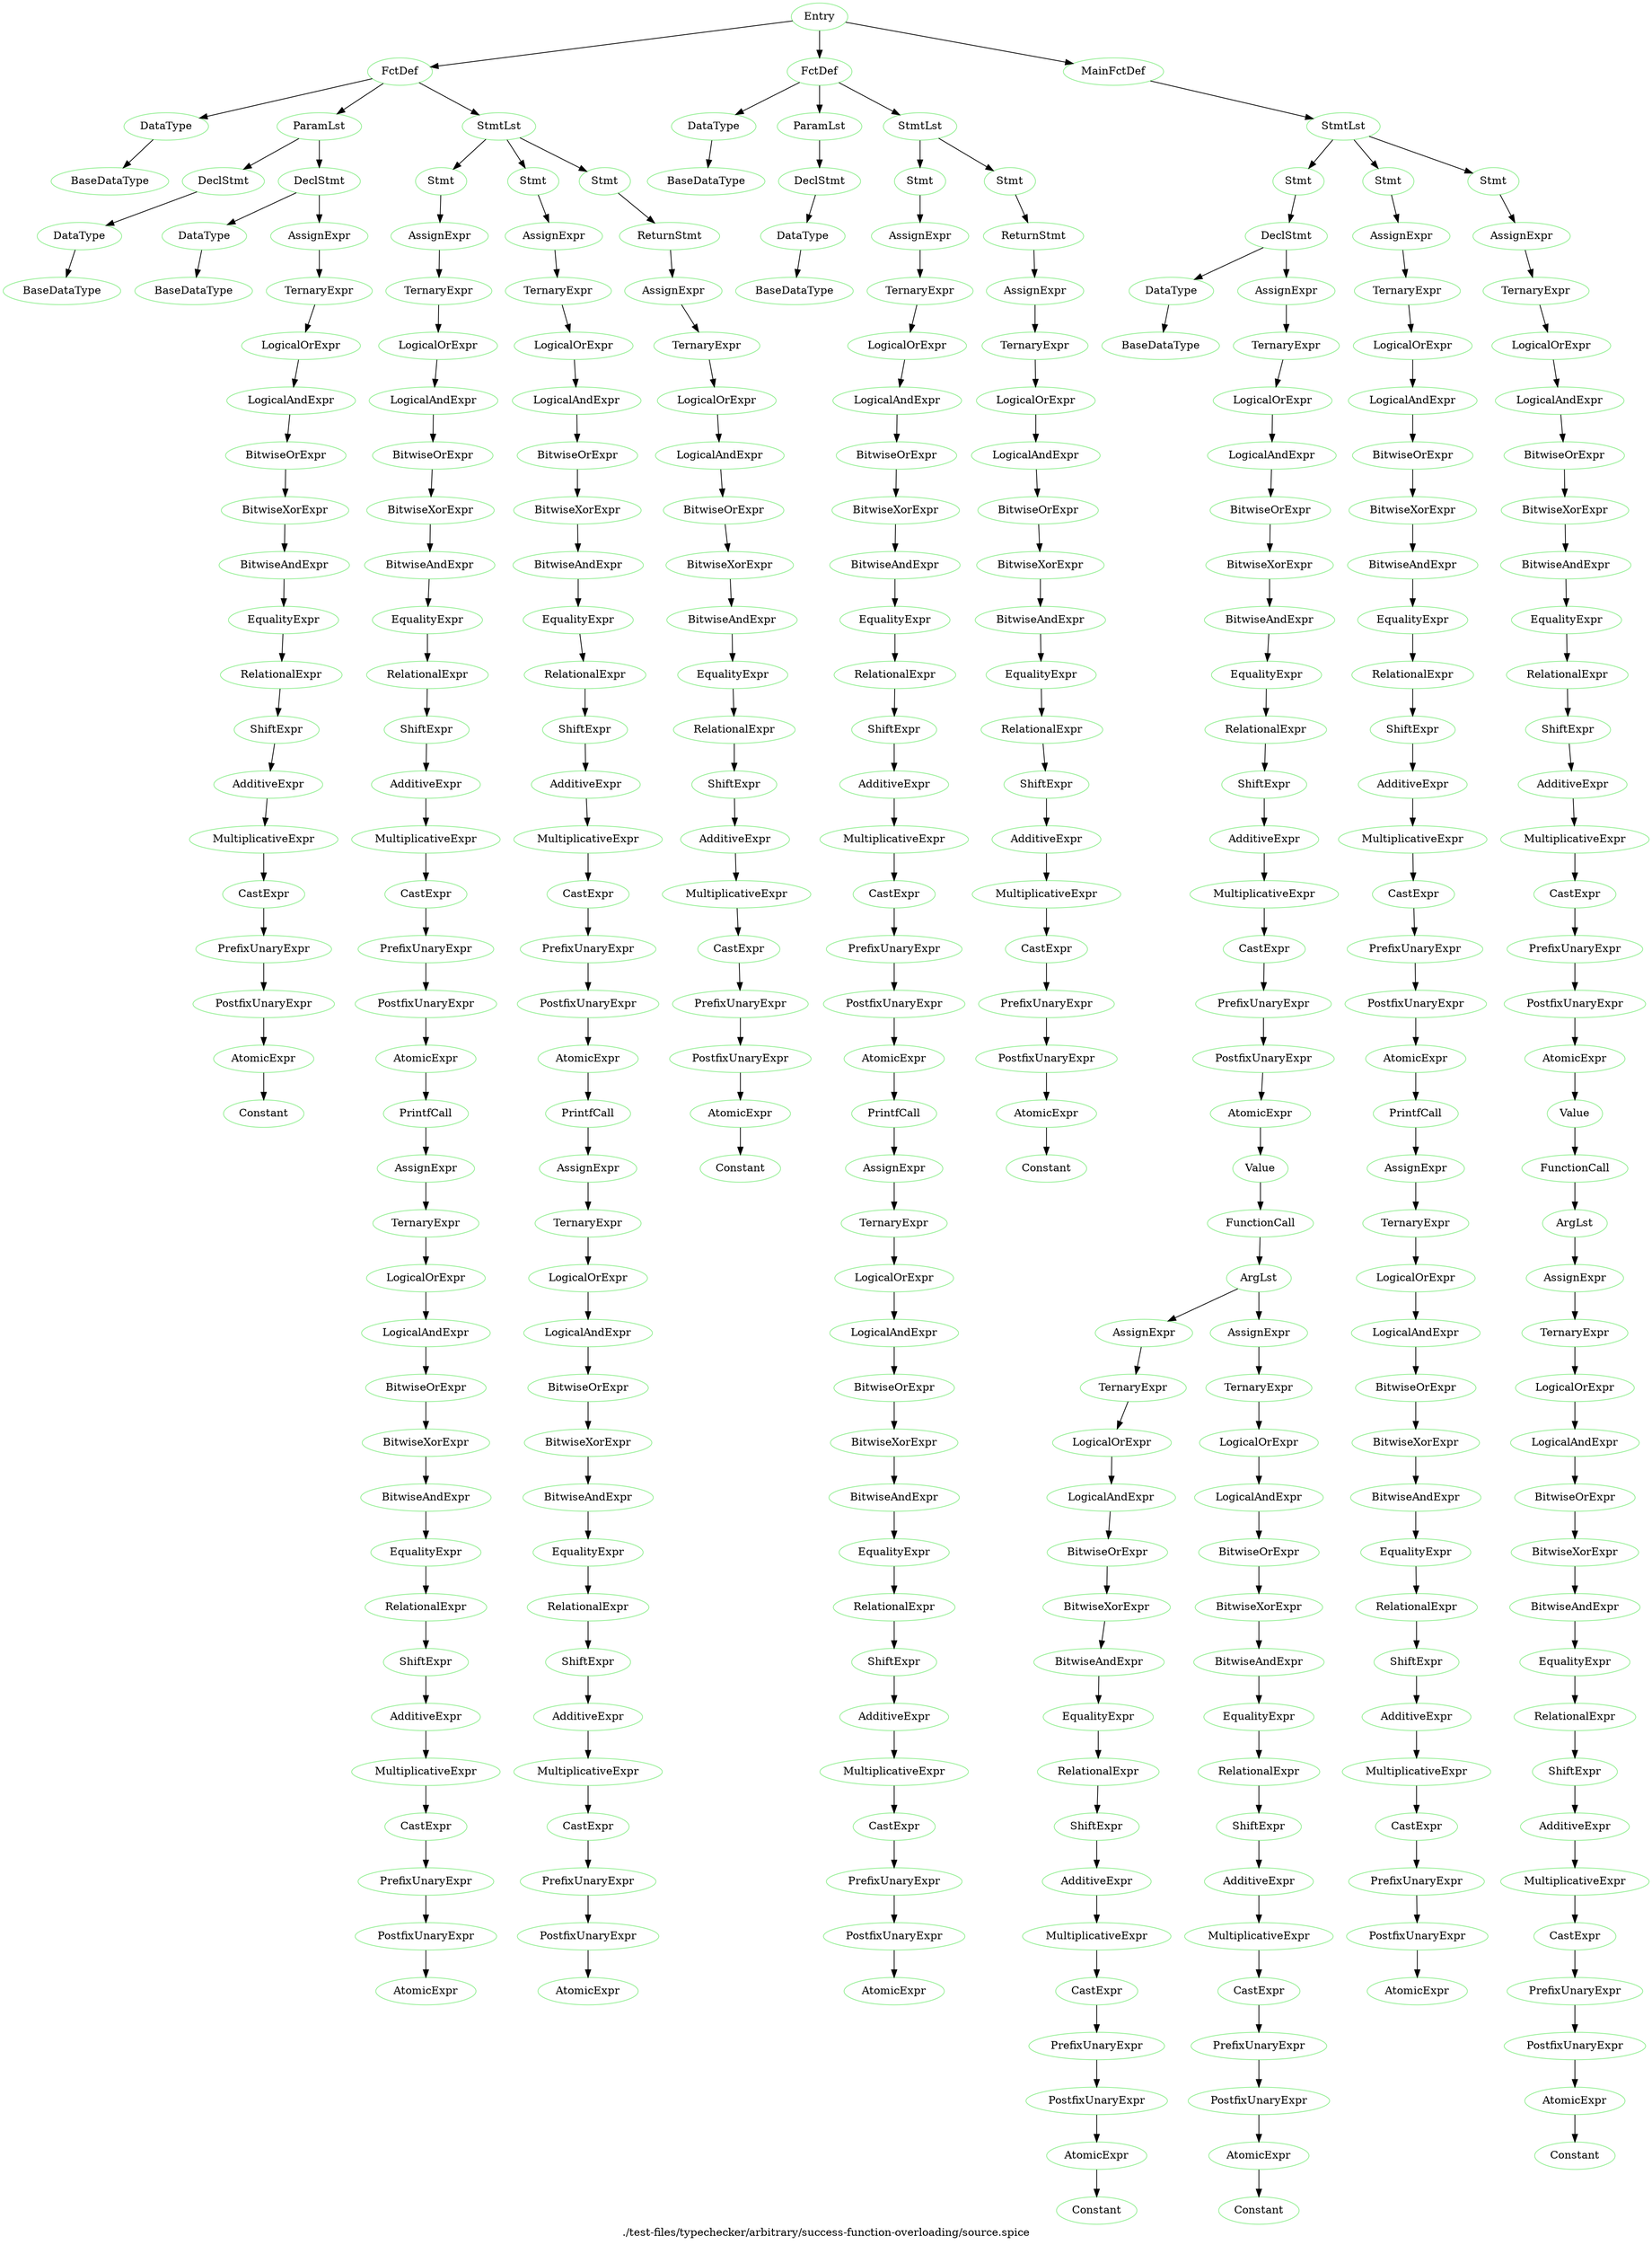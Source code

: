 digraph {
 rankdir="TB";
 label="./test-files/typechecker/arbitrary/success-function-overloading/source.spice";
 L1C1_Entry [color="lightgreen",label="Entry"];
 L1C1_FctDef [color="lightgreen",label="FctDef"];
 L1C1_Entry -> L1C1_FctDef;
 L1C3_DataType [color="lightgreen",label="DataType"];
 L1C1_FctDef -> L1C3_DataType;
 L1C3_BaseDataType [color="lightgreen",label="BaseDataType"];
 L1C3_DataType -> L1C3_BaseDataType;
 L1C26_ParamLst [color="lightgreen",label="ParamLst"];
 L1C1_FctDef -> L1C26_ParamLst;
 L1C26_DeclStmt [color="lightgreen",label="DeclStmt"];
 L1C26_ParamLst -> L1C26_DeclStmt;
 L1C26_DataType [color="lightgreen",label="DataType"];
 L1C26_DeclStmt -> L1C26_DataType;
 L1C26_BaseDataType [color="lightgreen",label="BaseDataType"];
 L1C26_DataType -> L1C26_BaseDataType;
 L1C44_DeclStmt [color="lightgreen",label="DeclStmt"];
 L1C26_ParamLst -> L1C44_DeclStmt;
 L1C44_DataType [color="lightgreen",label="DataType"];
 L1C44_DeclStmt -> L1C44_DataType;
 L1C44_BaseDataType [color="lightgreen",label="BaseDataType"];
 L1C44_DataType -> L1C44_BaseDataType;
 L1C62_AssignExpr [color="lightgreen",label="AssignExpr"];
 L1C44_DeclStmt -> L1C62_AssignExpr;
 L1C62_TernaryExpr [color="lightgreen",label="TernaryExpr"];
 L1C62_AssignExpr -> L1C62_TernaryExpr;
 L1C62_LogicalOrExpr [color="lightgreen",label="LogicalOrExpr"];
 L1C62_TernaryExpr -> L1C62_LogicalOrExpr;
 L1C62_LogicalAndExpr [color="lightgreen",label="LogicalAndExpr"];
 L1C62_LogicalOrExpr -> L1C62_LogicalAndExpr;
 L1C62_BitwiseOrExpr [color="lightgreen",label="BitwiseOrExpr"];
 L1C62_LogicalAndExpr -> L1C62_BitwiseOrExpr;
 L1C62_BitwiseXorExpr [color="lightgreen",label="BitwiseXorExpr"];
 L1C62_BitwiseOrExpr -> L1C62_BitwiseXorExpr;
 L1C62_BitwiseAndExpr [color="lightgreen",label="BitwiseAndExpr"];
 L1C62_BitwiseXorExpr -> L1C62_BitwiseAndExpr;
 L1C62_EqualityExpr [color="lightgreen",label="EqualityExpr"];
 L1C62_BitwiseAndExpr -> L1C62_EqualityExpr;
 L1C62_RelationalExpr [color="lightgreen",label="RelationalExpr"];
 L1C62_EqualityExpr -> L1C62_RelationalExpr;
 L1C62_ShiftExpr [color="lightgreen",label="ShiftExpr"];
 L1C62_RelationalExpr -> L1C62_ShiftExpr;
 L1C62_AdditiveExpr [color="lightgreen",label="AdditiveExpr"];
 L1C62_ShiftExpr -> L1C62_AdditiveExpr;
 L1C62_MultiplicativeExpr [color="lightgreen",label="MultiplicativeExpr"];
 L1C62_AdditiveExpr -> L1C62_MultiplicativeExpr;
 L1C62_CastExpr [color="lightgreen",label="CastExpr"];
 L1C62_MultiplicativeExpr -> L1C62_CastExpr;
 L1C62_PrefixUnaryExpr [color="lightgreen",label="PrefixUnaryExpr"];
 L1C62_CastExpr -> L1C62_PrefixUnaryExpr;
 L1C62_PostfixUnaryExpr [color="lightgreen",label="PostfixUnaryExpr"];
 L1C62_PrefixUnaryExpr -> L1C62_PostfixUnaryExpr;
 L1C62_AtomicExpr [color="lightgreen",label="AtomicExpr"];
 L1C62_PostfixUnaryExpr -> L1C62_AtomicExpr;
 L1C62_Constant [color="lightgreen",label="Constant"];
 L1C62_AtomicExpr -> L1C62_Constant;
 L2C5_StmtLst [color="lightgreen",label="StmtLst"];
 L1C1_FctDef -> L2C5_StmtLst;
 L2C5_Stmt [color="lightgreen",label="Stmt"];
 L2C5_StmtLst -> L2C5_Stmt;
 L2C5_AssignExpr [color="lightgreen",label="AssignExpr"];
 L2C5_Stmt -> L2C5_AssignExpr;
 L2C5_TernaryExpr [color="lightgreen",label="TernaryExpr"];
 L2C5_AssignExpr -> L2C5_TernaryExpr;
 L2C5_LogicalOrExpr [color="lightgreen",label="LogicalOrExpr"];
 L2C5_TernaryExpr -> L2C5_LogicalOrExpr;
 L2C5_LogicalAndExpr [color="lightgreen",label="LogicalAndExpr"];
 L2C5_LogicalOrExpr -> L2C5_LogicalAndExpr;
 L2C5_BitwiseOrExpr [color="lightgreen",label="BitwiseOrExpr"];
 L2C5_LogicalAndExpr -> L2C5_BitwiseOrExpr;
 L2C5_BitwiseXorExpr [color="lightgreen",label="BitwiseXorExpr"];
 L2C5_BitwiseOrExpr -> L2C5_BitwiseXorExpr;
 L2C5_BitwiseAndExpr [color="lightgreen",label="BitwiseAndExpr"];
 L2C5_BitwiseXorExpr -> L2C5_BitwiseAndExpr;
 L2C5_EqualityExpr [color="lightgreen",label="EqualityExpr"];
 L2C5_BitwiseAndExpr -> L2C5_EqualityExpr;
 L2C5_RelationalExpr [color="lightgreen",label="RelationalExpr"];
 L2C5_EqualityExpr -> L2C5_RelationalExpr;
 L2C5_ShiftExpr [color="lightgreen",label="ShiftExpr"];
 L2C5_RelationalExpr -> L2C5_ShiftExpr;
 L2C5_AdditiveExpr [color="lightgreen",label="AdditiveExpr"];
 L2C5_ShiftExpr -> L2C5_AdditiveExpr;
 L2C5_MultiplicativeExpr [color="lightgreen",label="MultiplicativeExpr"];
 L2C5_AdditiveExpr -> L2C5_MultiplicativeExpr;
 L2C5_CastExpr [color="lightgreen",label="CastExpr"];
 L2C5_MultiplicativeExpr -> L2C5_CastExpr;
 L2C5_PrefixUnaryExpr [color="lightgreen",label="PrefixUnaryExpr"];
 L2C5_CastExpr -> L2C5_PrefixUnaryExpr;
 L2C5_PostfixUnaryExpr [color="lightgreen",label="PostfixUnaryExpr"];
 L2C5_PrefixUnaryExpr -> L2C5_PostfixUnaryExpr;
 L2C5_AtomicExpr [color="lightgreen",label="AtomicExpr"];
 L2C5_PostfixUnaryExpr -> L2C5_AtomicExpr;
 L2C5_PrintfCall [color="lightgreen",label="PrintfCall"];
 L2C5_AtomicExpr -> L2C5_PrintfCall;
 L2C31_AssignExpr [color="lightgreen",label="AssignExpr"];
 L2C5_PrintfCall -> L2C31_AssignExpr;
 L2C31_TernaryExpr [color="lightgreen",label="TernaryExpr"];
 L2C31_AssignExpr -> L2C31_TernaryExpr;
 L2C31_LogicalOrExpr [color="lightgreen",label="LogicalOrExpr"];
 L2C31_TernaryExpr -> L2C31_LogicalOrExpr;
 L2C31_LogicalAndExpr [color="lightgreen",label="LogicalAndExpr"];
 L2C31_LogicalOrExpr -> L2C31_LogicalAndExpr;
 L2C31_BitwiseOrExpr [color="lightgreen",label="BitwiseOrExpr"];
 L2C31_LogicalAndExpr -> L2C31_BitwiseOrExpr;
 L2C31_BitwiseXorExpr [color="lightgreen",label="BitwiseXorExpr"];
 L2C31_BitwiseOrExpr -> L2C31_BitwiseXorExpr;
 L2C31_BitwiseAndExpr [color="lightgreen",label="BitwiseAndExpr"];
 L2C31_BitwiseXorExpr -> L2C31_BitwiseAndExpr;
 L2C31_EqualityExpr [color="lightgreen",label="EqualityExpr"];
 L2C31_BitwiseAndExpr -> L2C31_EqualityExpr;
 L2C31_RelationalExpr [color="lightgreen",label="RelationalExpr"];
 L2C31_EqualityExpr -> L2C31_RelationalExpr;
 L2C31_ShiftExpr [color="lightgreen",label="ShiftExpr"];
 L2C31_RelationalExpr -> L2C31_ShiftExpr;
 L2C31_AdditiveExpr [color="lightgreen",label="AdditiveExpr"];
 L2C31_ShiftExpr -> L2C31_AdditiveExpr;
 L2C31_MultiplicativeExpr [color="lightgreen",label="MultiplicativeExpr"];
 L2C31_AdditiveExpr -> L2C31_MultiplicativeExpr;
 L2C31_CastExpr [color="lightgreen",label="CastExpr"];
 L2C31_MultiplicativeExpr -> L2C31_CastExpr;
 L2C31_PrefixUnaryExpr [color="lightgreen",label="PrefixUnaryExpr"];
 L2C31_CastExpr -> L2C31_PrefixUnaryExpr;
 L2C31_PostfixUnaryExpr [color="lightgreen",label="PostfixUnaryExpr"];
 L2C31_PrefixUnaryExpr -> L2C31_PostfixUnaryExpr;
 L2C31_AtomicExpr [color="lightgreen",label="AtomicExpr"];
 L2C31_PostfixUnaryExpr -> L2C31_AtomicExpr;
 L3C5_Stmt [color="lightgreen",label="Stmt"];
 L2C5_StmtLst -> L3C5_Stmt;
 L3C5_AssignExpr [color="lightgreen",label="AssignExpr"];
 L3C5_Stmt -> L3C5_AssignExpr;
 L3C5_TernaryExpr [color="lightgreen",label="TernaryExpr"];
 L3C5_AssignExpr -> L3C5_TernaryExpr;
 L3C5_LogicalOrExpr [color="lightgreen",label="LogicalOrExpr"];
 L3C5_TernaryExpr -> L3C5_LogicalOrExpr;
 L3C5_LogicalAndExpr [color="lightgreen",label="LogicalAndExpr"];
 L3C5_LogicalOrExpr -> L3C5_LogicalAndExpr;
 L3C5_BitwiseOrExpr [color="lightgreen",label="BitwiseOrExpr"];
 L3C5_LogicalAndExpr -> L3C5_BitwiseOrExpr;
 L3C5_BitwiseXorExpr [color="lightgreen",label="BitwiseXorExpr"];
 L3C5_BitwiseOrExpr -> L3C5_BitwiseXorExpr;
 L3C5_BitwiseAndExpr [color="lightgreen",label="BitwiseAndExpr"];
 L3C5_BitwiseXorExpr -> L3C5_BitwiseAndExpr;
 L3C5_EqualityExpr [color="lightgreen",label="EqualityExpr"];
 L3C5_BitwiseAndExpr -> L3C5_EqualityExpr;
 L3C5_RelationalExpr [color="lightgreen",label="RelationalExpr"];
 L3C5_EqualityExpr -> L3C5_RelationalExpr;
 L3C5_ShiftExpr [color="lightgreen",label="ShiftExpr"];
 L3C5_RelationalExpr -> L3C5_ShiftExpr;
 L3C5_AdditiveExpr [color="lightgreen",label="AdditiveExpr"];
 L3C5_ShiftExpr -> L3C5_AdditiveExpr;
 L3C5_MultiplicativeExpr [color="lightgreen",label="MultiplicativeExpr"];
 L3C5_AdditiveExpr -> L3C5_MultiplicativeExpr;
 L3C5_CastExpr [color="lightgreen",label="CastExpr"];
 L3C5_MultiplicativeExpr -> L3C5_CastExpr;
 L3C5_PrefixUnaryExpr [color="lightgreen",label="PrefixUnaryExpr"];
 L3C5_CastExpr -> L3C5_PrefixUnaryExpr;
 L3C5_PostfixUnaryExpr [color="lightgreen",label="PostfixUnaryExpr"];
 L3C5_PrefixUnaryExpr -> L3C5_PostfixUnaryExpr;
 L3C5_AtomicExpr [color="lightgreen",label="AtomicExpr"];
 L3C5_PostfixUnaryExpr -> L3C5_AtomicExpr;
 L3C5_PrintfCall [color="lightgreen",label="PrintfCall"];
 L3C5_AtomicExpr -> L3C5_PrintfCall;
 L3C30_AssignExpr [color="lightgreen",label="AssignExpr"];
 L3C5_PrintfCall -> L3C30_AssignExpr;
 L3C30_TernaryExpr [color="lightgreen",label="TernaryExpr"];
 L3C30_AssignExpr -> L3C30_TernaryExpr;
 L3C30_LogicalOrExpr [color="lightgreen",label="LogicalOrExpr"];
 L3C30_TernaryExpr -> L3C30_LogicalOrExpr;
 L3C30_LogicalAndExpr [color="lightgreen",label="LogicalAndExpr"];
 L3C30_LogicalOrExpr -> L3C30_LogicalAndExpr;
 L3C30_BitwiseOrExpr [color="lightgreen",label="BitwiseOrExpr"];
 L3C30_LogicalAndExpr -> L3C30_BitwiseOrExpr;
 L3C30_BitwiseXorExpr [color="lightgreen",label="BitwiseXorExpr"];
 L3C30_BitwiseOrExpr -> L3C30_BitwiseXorExpr;
 L3C30_BitwiseAndExpr [color="lightgreen",label="BitwiseAndExpr"];
 L3C30_BitwiseXorExpr -> L3C30_BitwiseAndExpr;
 L3C30_EqualityExpr [color="lightgreen",label="EqualityExpr"];
 L3C30_BitwiseAndExpr -> L3C30_EqualityExpr;
 L3C30_RelationalExpr [color="lightgreen",label="RelationalExpr"];
 L3C30_EqualityExpr -> L3C30_RelationalExpr;
 L3C30_ShiftExpr [color="lightgreen",label="ShiftExpr"];
 L3C30_RelationalExpr -> L3C30_ShiftExpr;
 L3C30_AdditiveExpr [color="lightgreen",label="AdditiveExpr"];
 L3C30_ShiftExpr -> L3C30_AdditiveExpr;
 L3C30_MultiplicativeExpr [color="lightgreen",label="MultiplicativeExpr"];
 L3C30_AdditiveExpr -> L3C30_MultiplicativeExpr;
 L3C30_CastExpr [color="lightgreen",label="CastExpr"];
 L3C30_MultiplicativeExpr -> L3C30_CastExpr;
 L3C30_PrefixUnaryExpr [color="lightgreen",label="PrefixUnaryExpr"];
 L3C30_CastExpr -> L3C30_PrefixUnaryExpr;
 L3C30_PostfixUnaryExpr [color="lightgreen",label="PostfixUnaryExpr"];
 L3C30_PrefixUnaryExpr -> L3C30_PostfixUnaryExpr;
 L3C30_AtomicExpr [color="lightgreen",label="AtomicExpr"];
 L3C30_PostfixUnaryExpr -> L3C30_AtomicExpr;
 L4C5_Stmt [color="lightgreen",label="Stmt"];
 L2C5_StmtLst -> L4C5_Stmt;
 L4C5_ReturnStmt [color="lightgreen",label="ReturnStmt"];
 L4C5_Stmt -> L4C5_ReturnStmt;
 L4C12_AssignExpr [color="lightgreen",label="AssignExpr"];
 L4C5_ReturnStmt -> L4C12_AssignExpr;
 L4C12_TernaryExpr [color="lightgreen",label="TernaryExpr"];
 L4C12_AssignExpr -> L4C12_TernaryExpr;
 L4C12_LogicalOrExpr [color="lightgreen",label="LogicalOrExpr"];
 L4C12_TernaryExpr -> L4C12_LogicalOrExpr;
 L4C12_LogicalAndExpr [color="lightgreen",label="LogicalAndExpr"];
 L4C12_LogicalOrExpr -> L4C12_LogicalAndExpr;
 L4C12_BitwiseOrExpr [color="lightgreen",label="BitwiseOrExpr"];
 L4C12_LogicalAndExpr -> L4C12_BitwiseOrExpr;
 L4C12_BitwiseXorExpr [color="lightgreen",label="BitwiseXorExpr"];
 L4C12_BitwiseOrExpr -> L4C12_BitwiseXorExpr;
 L4C12_BitwiseAndExpr [color="lightgreen",label="BitwiseAndExpr"];
 L4C12_BitwiseXorExpr -> L4C12_BitwiseAndExpr;
 L4C12_EqualityExpr [color="lightgreen",label="EqualityExpr"];
 L4C12_BitwiseAndExpr -> L4C12_EqualityExpr;
 L4C12_RelationalExpr [color="lightgreen",label="RelationalExpr"];
 L4C12_EqualityExpr -> L4C12_RelationalExpr;
 L4C12_ShiftExpr [color="lightgreen",label="ShiftExpr"];
 L4C12_RelationalExpr -> L4C12_ShiftExpr;
 L4C12_AdditiveExpr [color="lightgreen",label="AdditiveExpr"];
 L4C12_ShiftExpr -> L4C12_AdditiveExpr;
 L4C12_MultiplicativeExpr [color="lightgreen",label="MultiplicativeExpr"];
 L4C12_AdditiveExpr -> L4C12_MultiplicativeExpr;
 L4C12_CastExpr [color="lightgreen",label="CastExpr"];
 L4C12_MultiplicativeExpr -> L4C12_CastExpr;
 L4C12_PrefixUnaryExpr [color="lightgreen",label="PrefixUnaryExpr"];
 L4C12_CastExpr -> L4C12_PrefixUnaryExpr;
 L4C12_PostfixUnaryExpr [color="lightgreen",label="PostfixUnaryExpr"];
 L4C12_PrefixUnaryExpr -> L4C12_PostfixUnaryExpr;
 L4C12_AtomicExpr [color="lightgreen",label="AtomicExpr"];
 L4C12_PostfixUnaryExpr -> L4C12_AtomicExpr;
 L4C12_Constant [color="lightgreen",label="Constant"];
 L4C12_AtomicExpr -> L4C12_Constant;
 L7C1_FctDef [color="lightgreen",label="FctDef"];
 L1C1_Entry -> L7C1_FctDef;
 L7C3_DataType [color="lightgreen",label="DataType"];
 L7C1_FctDef -> L7C3_DataType;
 L7C3_BaseDataType [color="lightgreen",label="BaseDataType"];
 L7C3_DataType -> L7C3_BaseDataType;
 L7C26_ParamLst [color="lightgreen",label="ParamLst"];
 L7C1_FctDef -> L7C26_ParamLst;
 L7C26_DeclStmt [color="lightgreen",label="DeclStmt"];
 L7C26_ParamLst -> L7C26_DeclStmt;
 L7C26_DataType [color="lightgreen",label="DataType"];
 L7C26_DeclStmt -> L7C26_DataType;
 L7C26_BaseDataType [color="lightgreen",label="BaseDataType"];
 L7C26_DataType -> L7C26_BaseDataType;
 L8C5_StmtLst [color="lightgreen",label="StmtLst"];
 L7C1_FctDef -> L8C5_StmtLst;
 L8C5_Stmt [color="lightgreen",label="Stmt"];
 L8C5_StmtLst -> L8C5_Stmt;
 L8C5_AssignExpr [color="lightgreen",label="AssignExpr"];
 L8C5_Stmt -> L8C5_AssignExpr;
 L8C5_TernaryExpr [color="lightgreen",label="TernaryExpr"];
 L8C5_AssignExpr -> L8C5_TernaryExpr;
 L8C5_LogicalOrExpr [color="lightgreen",label="LogicalOrExpr"];
 L8C5_TernaryExpr -> L8C5_LogicalOrExpr;
 L8C5_LogicalAndExpr [color="lightgreen",label="LogicalAndExpr"];
 L8C5_LogicalOrExpr -> L8C5_LogicalAndExpr;
 L8C5_BitwiseOrExpr [color="lightgreen",label="BitwiseOrExpr"];
 L8C5_LogicalAndExpr -> L8C5_BitwiseOrExpr;
 L8C5_BitwiseXorExpr [color="lightgreen",label="BitwiseXorExpr"];
 L8C5_BitwiseOrExpr -> L8C5_BitwiseXorExpr;
 L8C5_BitwiseAndExpr [color="lightgreen",label="BitwiseAndExpr"];
 L8C5_BitwiseXorExpr -> L8C5_BitwiseAndExpr;
 L8C5_EqualityExpr [color="lightgreen",label="EqualityExpr"];
 L8C5_BitwiseAndExpr -> L8C5_EqualityExpr;
 L8C5_RelationalExpr [color="lightgreen",label="RelationalExpr"];
 L8C5_EqualityExpr -> L8C5_RelationalExpr;
 L8C5_ShiftExpr [color="lightgreen",label="ShiftExpr"];
 L8C5_RelationalExpr -> L8C5_ShiftExpr;
 L8C5_AdditiveExpr [color="lightgreen",label="AdditiveExpr"];
 L8C5_ShiftExpr -> L8C5_AdditiveExpr;
 L8C5_MultiplicativeExpr [color="lightgreen",label="MultiplicativeExpr"];
 L8C5_AdditiveExpr -> L8C5_MultiplicativeExpr;
 L8C5_CastExpr [color="lightgreen",label="CastExpr"];
 L8C5_MultiplicativeExpr -> L8C5_CastExpr;
 L8C5_PrefixUnaryExpr [color="lightgreen",label="PrefixUnaryExpr"];
 L8C5_CastExpr -> L8C5_PrefixUnaryExpr;
 L8C5_PostfixUnaryExpr [color="lightgreen",label="PostfixUnaryExpr"];
 L8C5_PrefixUnaryExpr -> L8C5_PostfixUnaryExpr;
 L8C5_AtomicExpr [color="lightgreen",label="AtomicExpr"];
 L8C5_PostfixUnaryExpr -> L8C5_AtomicExpr;
 L8C5_PrintfCall [color="lightgreen",label="PrintfCall"];
 L8C5_AtomicExpr -> L8C5_PrintfCall;
 L8C26_AssignExpr [color="lightgreen",label="AssignExpr"];
 L8C5_PrintfCall -> L8C26_AssignExpr;
 L8C26_TernaryExpr [color="lightgreen",label="TernaryExpr"];
 L8C26_AssignExpr -> L8C26_TernaryExpr;
 L8C26_LogicalOrExpr [color="lightgreen",label="LogicalOrExpr"];
 L8C26_TernaryExpr -> L8C26_LogicalOrExpr;
 L8C26_LogicalAndExpr [color="lightgreen",label="LogicalAndExpr"];
 L8C26_LogicalOrExpr -> L8C26_LogicalAndExpr;
 L8C26_BitwiseOrExpr [color="lightgreen",label="BitwiseOrExpr"];
 L8C26_LogicalAndExpr -> L8C26_BitwiseOrExpr;
 L8C26_BitwiseXorExpr [color="lightgreen",label="BitwiseXorExpr"];
 L8C26_BitwiseOrExpr -> L8C26_BitwiseXorExpr;
 L8C26_BitwiseAndExpr [color="lightgreen",label="BitwiseAndExpr"];
 L8C26_BitwiseXorExpr -> L8C26_BitwiseAndExpr;
 L8C26_EqualityExpr [color="lightgreen",label="EqualityExpr"];
 L8C26_BitwiseAndExpr -> L8C26_EqualityExpr;
 L8C26_RelationalExpr [color="lightgreen",label="RelationalExpr"];
 L8C26_EqualityExpr -> L8C26_RelationalExpr;
 L8C26_ShiftExpr [color="lightgreen",label="ShiftExpr"];
 L8C26_RelationalExpr -> L8C26_ShiftExpr;
 L8C26_AdditiveExpr [color="lightgreen",label="AdditiveExpr"];
 L8C26_ShiftExpr -> L8C26_AdditiveExpr;
 L8C26_MultiplicativeExpr [color="lightgreen",label="MultiplicativeExpr"];
 L8C26_AdditiveExpr -> L8C26_MultiplicativeExpr;
 L8C26_CastExpr [color="lightgreen",label="CastExpr"];
 L8C26_MultiplicativeExpr -> L8C26_CastExpr;
 L8C26_PrefixUnaryExpr [color="lightgreen",label="PrefixUnaryExpr"];
 L8C26_CastExpr -> L8C26_PrefixUnaryExpr;
 L8C26_PostfixUnaryExpr [color="lightgreen",label="PostfixUnaryExpr"];
 L8C26_PrefixUnaryExpr -> L8C26_PostfixUnaryExpr;
 L8C26_AtomicExpr [color="lightgreen",label="AtomicExpr"];
 L8C26_PostfixUnaryExpr -> L8C26_AtomicExpr;
 L9C5_Stmt [color="lightgreen",label="Stmt"];
 L8C5_StmtLst -> L9C5_Stmt;
 L9C5_ReturnStmt [color="lightgreen",label="ReturnStmt"];
 L9C5_Stmt -> L9C5_ReturnStmt;
 L9C12_AssignExpr [color="lightgreen",label="AssignExpr"];
 L9C5_ReturnStmt -> L9C12_AssignExpr;
 L9C12_TernaryExpr [color="lightgreen",label="TernaryExpr"];
 L9C12_AssignExpr -> L9C12_TernaryExpr;
 L9C12_LogicalOrExpr [color="lightgreen",label="LogicalOrExpr"];
 L9C12_TernaryExpr -> L9C12_LogicalOrExpr;
 L9C12_LogicalAndExpr [color="lightgreen",label="LogicalAndExpr"];
 L9C12_LogicalOrExpr -> L9C12_LogicalAndExpr;
 L9C12_BitwiseOrExpr [color="lightgreen",label="BitwiseOrExpr"];
 L9C12_LogicalAndExpr -> L9C12_BitwiseOrExpr;
 L9C12_BitwiseXorExpr [color="lightgreen",label="BitwiseXorExpr"];
 L9C12_BitwiseOrExpr -> L9C12_BitwiseXorExpr;
 L9C12_BitwiseAndExpr [color="lightgreen",label="BitwiseAndExpr"];
 L9C12_BitwiseXorExpr -> L9C12_BitwiseAndExpr;
 L9C12_EqualityExpr [color="lightgreen",label="EqualityExpr"];
 L9C12_BitwiseAndExpr -> L9C12_EqualityExpr;
 L9C12_RelationalExpr [color="lightgreen",label="RelationalExpr"];
 L9C12_EqualityExpr -> L9C12_RelationalExpr;
 L9C12_ShiftExpr [color="lightgreen",label="ShiftExpr"];
 L9C12_RelationalExpr -> L9C12_ShiftExpr;
 L9C12_AdditiveExpr [color="lightgreen",label="AdditiveExpr"];
 L9C12_ShiftExpr -> L9C12_AdditiveExpr;
 L9C12_MultiplicativeExpr [color="lightgreen",label="MultiplicativeExpr"];
 L9C12_AdditiveExpr -> L9C12_MultiplicativeExpr;
 L9C12_CastExpr [color="lightgreen",label="CastExpr"];
 L9C12_MultiplicativeExpr -> L9C12_CastExpr;
 L9C12_PrefixUnaryExpr [color="lightgreen",label="PrefixUnaryExpr"];
 L9C12_CastExpr -> L9C12_PrefixUnaryExpr;
 L9C12_PostfixUnaryExpr [color="lightgreen",label="PostfixUnaryExpr"];
 L9C12_PrefixUnaryExpr -> L9C12_PostfixUnaryExpr;
 L9C12_AtomicExpr [color="lightgreen",label="AtomicExpr"];
 L9C12_PostfixUnaryExpr -> L9C12_AtomicExpr;
 L9C12_Constant [color="lightgreen",label="Constant"];
 L9C12_AtomicExpr -> L9C12_Constant;
 L12C1_MainFctDef [color="lightgreen",label="MainFctDef"];
 L1C1_Entry -> L12C1_MainFctDef;
 L13C5_StmtLst [color="lightgreen",label="StmtLst"];
 L12C1_MainFctDef -> L13C5_StmtLst;
 L13C5_Stmt [color="lightgreen",label="Stmt"];
 L13C5_StmtLst -> L13C5_Stmt;
 L13C5_DeclStmt [color="lightgreen",label="DeclStmt"];
 L13C5_Stmt -> L13C5_DeclStmt;
 L13C5_DataType [color="lightgreen",label="DataType"];
 L13C5_DeclStmt -> L13C5_DataType;
 L13C5_BaseDataType [color="lightgreen",label="BaseDataType"];
 L13C5_DataType -> L13C5_BaseDataType;
 L13C15_AssignExpr [color="lightgreen",label="AssignExpr"];
 L13C5_DeclStmt -> L13C15_AssignExpr;
 L13C15_TernaryExpr [color="lightgreen",label="TernaryExpr"];
 L13C15_AssignExpr -> L13C15_TernaryExpr;
 L13C15_LogicalOrExpr [color="lightgreen",label="LogicalOrExpr"];
 L13C15_TernaryExpr -> L13C15_LogicalOrExpr;
 L13C15_LogicalAndExpr [color="lightgreen",label="LogicalAndExpr"];
 L13C15_LogicalOrExpr -> L13C15_LogicalAndExpr;
 L13C15_BitwiseOrExpr [color="lightgreen",label="BitwiseOrExpr"];
 L13C15_LogicalAndExpr -> L13C15_BitwiseOrExpr;
 L13C15_BitwiseXorExpr [color="lightgreen",label="BitwiseXorExpr"];
 L13C15_BitwiseOrExpr -> L13C15_BitwiseXorExpr;
 L13C15_BitwiseAndExpr [color="lightgreen",label="BitwiseAndExpr"];
 L13C15_BitwiseXorExpr -> L13C15_BitwiseAndExpr;
 L13C15_EqualityExpr [color="lightgreen",label="EqualityExpr"];
 L13C15_BitwiseAndExpr -> L13C15_EqualityExpr;
 L13C15_RelationalExpr [color="lightgreen",label="RelationalExpr"];
 L13C15_EqualityExpr -> L13C15_RelationalExpr;
 L13C15_ShiftExpr [color="lightgreen",label="ShiftExpr"];
 L13C15_RelationalExpr -> L13C15_ShiftExpr;
 L13C15_AdditiveExpr [color="lightgreen",label="AdditiveExpr"];
 L13C15_ShiftExpr -> L13C15_AdditiveExpr;
 L13C15_MultiplicativeExpr [color="lightgreen",label="MultiplicativeExpr"];
 L13C15_AdditiveExpr -> L13C15_MultiplicativeExpr;
 L13C15_CastExpr [color="lightgreen",label="CastExpr"];
 L13C15_MultiplicativeExpr -> L13C15_CastExpr;
 L13C15_PrefixUnaryExpr [color="lightgreen",label="PrefixUnaryExpr"];
 L13C15_CastExpr -> L13C15_PrefixUnaryExpr;
 L13C15_PostfixUnaryExpr [color="lightgreen",label="PostfixUnaryExpr"];
 L13C15_PrefixUnaryExpr -> L13C15_PostfixUnaryExpr;
 L13C15_AtomicExpr [color="lightgreen",label="AtomicExpr"];
 L13C15_PostfixUnaryExpr -> L13C15_AtomicExpr;
 L13C15_Value [color="lightgreen",label="Value"];
 L13C15_AtomicExpr -> L13C15_Value;
 L13C15_FunctionCall [color="lightgreen",label="FunctionCall"];
 L13C15_Value -> L13C15_FunctionCall;
 L13C30_ArgLst [color="lightgreen",label="ArgLst"];
 L13C15_FunctionCall -> L13C30_ArgLst;
 L13C30_AssignExpr [color="lightgreen",label="AssignExpr"];
 L13C30_ArgLst -> L13C30_AssignExpr;
 L13C30_TernaryExpr [color="lightgreen",label="TernaryExpr"];
 L13C30_AssignExpr -> L13C30_TernaryExpr;
 L13C30_LogicalOrExpr [color="lightgreen",label="LogicalOrExpr"];
 L13C30_TernaryExpr -> L13C30_LogicalOrExpr;
 L13C30_LogicalAndExpr [color="lightgreen",label="LogicalAndExpr"];
 L13C30_LogicalOrExpr -> L13C30_LogicalAndExpr;
 L13C30_BitwiseOrExpr [color="lightgreen",label="BitwiseOrExpr"];
 L13C30_LogicalAndExpr -> L13C30_BitwiseOrExpr;
 L13C30_BitwiseXorExpr [color="lightgreen",label="BitwiseXorExpr"];
 L13C30_BitwiseOrExpr -> L13C30_BitwiseXorExpr;
 L13C30_BitwiseAndExpr [color="lightgreen",label="BitwiseAndExpr"];
 L13C30_BitwiseXorExpr -> L13C30_BitwiseAndExpr;
 L13C30_EqualityExpr [color="lightgreen",label="EqualityExpr"];
 L13C30_BitwiseAndExpr -> L13C30_EqualityExpr;
 L13C30_RelationalExpr [color="lightgreen",label="RelationalExpr"];
 L13C30_EqualityExpr -> L13C30_RelationalExpr;
 L13C30_ShiftExpr [color="lightgreen",label="ShiftExpr"];
 L13C30_RelationalExpr -> L13C30_ShiftExpr;
 L13C30_AdditiveExpr [color="lightgreen",label="AdditiveExpr"];
 L13C30_ShiftExpr -> L13C30_AdditiveExpr;
 L13C30_MultiplicativeExpr [color="lightgreen",label="MultiplicativeExpr"];
 L13C30_AdditiveExpr -> L13C30_MultiplicativeExpr;
 L13C30_CastExpr [color="lightgreen",label="CastExpr"];
 L13C30_MultiplicativeExpr -> L13C30_CastExpr;
 L13C30_PrefixUnaryExpr [color="lightgreen",label="PrefixUnaryExpr"];
 L13C30_CastExpr -> L13C30_PrefixUnaryExpr;
 L13C30_PostfixUnaryExpr [color="lightgreen",label="PostfixUnaryExpr"];
 L13C30_PrefixUnaryExpr -> L13C30_PostfixUnaryExpr;
 L13C30_AtomicExpr [color="lightgreen",label="AtomicExpr"];
 L13C30_PostfixUnaryExpr -> L13C30_AtomicExpr;
 L13C30_Constant [color="lightgreen",label="Constant"];
 L13C30_AtomicExpr -> L13C30_Constant;
 L13C33_AssignExpr [color="lightgreen",label="AssignExpr"];
 L13C30_ArgLst -> L13C33_AssignExpr;
 L13C33_TernaryExpr [color="lightgreen",label="TernaryExpr"];
 L13C33_AssignExpr -> L13C33_TernaryExpr;
 L13C33_LogicalOrExpr [color="lightgreen",label="LogicalOrExpr"];
 L13C33_TernaryExpr -> L13C33_LogicalOrExpr;
 L13C33_LogicalAndExpr [color="lightgreen",label="LogicalAndExpr"];
 L13C33_LogicalOrExpr -> L13C33_LogicalAndExpr;
 L13C33_BitwiseOrExpr [color="lightgreen",label="BitwiseOrExpr"];
 L13C33_LogicalAndExpr -> L13C33_BitwiseOrExpr;
 L13C33_BitwiseXorExpr [color="lightgreen",label="BitwiseXorExpr"];
 L13C33_BitwiseOrExpr -> L13C33_BitwiseXorExpr;
 L13C33_BitwiseAndExpr [color="lightgreen",label="BitwiseAndExpr"];
 L13C33_BitwiseXorExpr -> L13C33_BitwiseAndExpr;
 L13C33_EqualityExpr [color="lightgreen",label="EqualityExpr"];
 L13C33_BitwiseAndExpr -> L13C33_EqualityExpr;
 L13C33_RelationalExpr [color="lightgreen",label="RelationalExpr"];
 L13C33_EqualityExpr -> L13C33_RelationalExpr;
 L13C33_ShiftExpr [color="lightgreen",label="ShiftExpr"];
 L13C33_RelationalExpr -> L13C33_ShiftExpr;
 L13C33_AdditiveExpr [color="lightgreen",label="AdditiveExpr"];
 L13C33_ShiftExpr -> L13C33_AdditiveExpr;
 L13C33_MultiplicativeExpr [color="lightgreen",label="MultiplicativeExpr"];
 L13C33_AdditiveExpr -> L13C33_MultiplicativeExpr;
 L13C33_CastExpr [color="lightgreen",label="CastExpr"];
 L13C33_MultiplicativeExpr -> L13C33_CastExpr;
 L13C33_PrefixUnaryExpr [color="lightgreen",label="PrefixUnaryExpr"];
 L13C33_CastExpr -> L13C33_PrefixUnaryExpr;
 L13C33_PostfixUnaryExpr [color="lightgreen",label="PostfixUnaryExpr"];
 L13C33_PrefixUnaryExpr -> L13C33_PostfixUnaryExpr;
 L13C33_AtomicExpr [color="lightgreen",label="AtomicExpr"];
 L13C33_PostfixUnaryExpr -> L13C33_AtomicExpr;
 L13C33_Constant [color="lightgreen",label="Constant"];
 L13C33_AtomicExpr -> L13C33_Constant;
 L14C5_Stmt [color="lightgreen",label="Stmt"];
 L13C5_StmtLst -> L14C5_Stmt;
 L14C5_AssignExpr [color="lightgreen",label="AssignExpr"];
 L14C5_Stmt -> L14C5_AssignExpr;
 L14C5_TernaryExpr [color="lightgreen",label="TernaryExpr"];
 L14C5_AssignExpr -> L14C5_TernaryExpr;
 L14C5_LogicalOrExpr [color="lightgreen",label="LogicalOrExpr"];
 L14C5_TernaryExpr -> L14C5_LogicalOrExpr;
 L14C5_LogicalAndExpr [color="lightgreen",label="LogicalAndExpr"];
 L14C5_LogicalOrExpr -> L14C5_LogicalAndExpr;
 L14C5_BitwiseOrExpr [color="lightgreen",label="BitwiseOrExpr"];
 L14C5_LogicalAndExpr -> L14C5_BitwiseOrExpr;
 L14C5_BitwiseXorExpr [color="lightgreen",label="BitwiseXorExpr"];
 L14C5_BitwiseOrExpr -> L14C5_BitwiseXorExpr;
 L14C5_BitwiseAndExpr [color="lightgreen",label="BitwiseAndExpr"];
 L14C5_BitwiseXorExpr -> L14C5_BitwiseAndExpr;
 L14C5_EqualityExpr [color="lightgreen",label="EqualityExpr"];
 L14C5_BitwiseAndExpr -> L14C5_EqualityExpr;
 L14C5_RelationalExpr [color="lightgreen",label="RelationalExpr"];
 L14C5_EqualityExpr -> L14C5_RelationalExpr;
 L14C5_ShiftExpr [color="lightgreen",label="ShiftExpr"];
 L14C5_RelationalExpr -> L14C5_ShiftExpr;
 L14C5_AdditiveExpr [color="lightgreen",label="AdditiveExpr"];
 L14C5_ShiftExpr -> L14C5_AdditiveExpr;
 L14C5_MultiplicativeExpr [color="lightgreen",label="MultiplicativeExpr"];
 L14C5_AdditiveExpr -> L14C5_MultiplicativeExpr;
 L14C5_CastExpr [color="lightgreen",label="CastExpr"];
 L14C5_MultiplicativeExpr -> L14C5_CastExpr;
 L14C5_PrefixUnaryExpr [color="lightgreen",label="PrefixUnaryExpr"];
 L14C5_CastExpr -> L14C5_PrefixUnaryExpr;
 L14C5_PostfixUnaryExpr [color="lightgreen",label="PostfixUnaryExpr"];
 L14C5_PrefixUnaryExpr -> L14C5_PostfixUnaryExpr;
 L14C5_AtomicExpr [color="lightgreen",label="AtomicExpr"];
 L14C5_PostfixUnaryExpr -> L14C5_AtomicExpr;
 L14C5_PrintfCall [color="lightgreen",label="PrintfCall"];
 L14C5_AtomicExpr -> L14C5_PrintfCall;
 L14C28_AssignExpr [color="lightgreen",label="AssignExpr"];
 L14C5_PrintfCall -> L14C28_AssignExpr;
 L14C28_TernaryExpr [color="lightgreen",label="TernaryExpr"];
 L14C28_AssignExpr -> L14C28_TernaryExpr;
 L14C28_LogicalOrExpr [color="lightgreen",label="LogicalOrExpr"];
 L14C28_TernaryExpr -> L14C28_LogicalOrExpr;
 L14C28_LogicalAndExpr [color="lightgreen",label="LogicalAndExpr"];
 L14C28_LogicalOrExpr -> L14C28_LogicalAndExpr;
 L14C28_BitwiseOrExpr [color="lightgreen",label="BitwiseOrExpr"];
 L14C28_LogicalAndExpr -> L14C28_BitwiseOrExpr;
 L14C28_BitwiseXorExpr [color="lightgreen",label="BitwiseXorExpr"];
 L14C28_BitwiseOrExpr -> L14C28_BitwiseXorExpr;
 L14C28_BitwiseAndExpr [color="lightgreen",label="BitwiseAndExpr"];
 L14C28_BitwiseXorExpr -> L14C28_BitwiseAndExpr;
 L14C28_EqualityExpr [color="lightgreen",label="EqualityExpr"];
 L14C28_BitwiseAndExpr -> L14C28_EqualityExpr;
 L14C28_RelationalExpr [color="lightgreen",label="RelationalExpr"];
 L14C28_EqualityExpr -> L14C28_RelationalExpr;
 L14C28_ShiftExpr [color="lightgreen",label="ShiftExpr"];
 L14C28_RelationalExpr -> L14C28_ShiftExpr;
 L14C28_AdditiveExpr [color="lightgreen",label="AdditiveExpr"];
 L14C28_ShiftExpr -> L14C28_AdditiveExpr;
 L14C28_MultiplicativeExpr [color="lightgreen",label="MultiplicativeExpr"];
 L14C28_AdditiveExpr -> L14C28_MultiplicativeExpr;
 L14C28_CastExpr [color="lightgreen",label="CastExpr"];
 L14C28_MultiplicativeExpr -> L14C28_CastExpr;
 L14C28_PrefixUnaryExpr [color="lightgreen",label="PrefixUnaryExpr"];
 L14C28_CastExpr -> L14C28_PrefixUnaryExpr;
 L14C28_PostfixUnaryExpr [color="lightgreen",label="PostfixUnaryExpr"];
 L14C28_PrefixUnaryExpr -> L14C28_PostfixUnaryExpr;
 L14C28_AtomicExpr [color="lightgreen",label="AtomicExpr"];
 L14C28_PostfixUnaryExpr -> L14C28_AtomicExpr;
 L15C5_Stmt [color="lightgreen",label="Stmt"];
 L13C5_StmtLst -> L15C5_Stmt;
 L15C5_AssignExpr [color="lightgreen",label="AssignExpr"];
 L15C5_Stmt -> L15C5_AssignExpr;
 L15C5_TernaryExpr [color="lightgreen",label="TernaryExpr"];
 L15C5_AssignExpr -> L15C5_TernaryExpr;
 L15C5_LogicalOrExpr [color="lightgreen",label="LogicalOrExpr"];
 L15C5_TernaryExpr -> L15C5_LogicalOrExpr;
 L15C5_LogicalAndExpr [color="lightgreen",label="LogicalAndExpr"];
 L15C5_LogicalOrExpr -> L15C5_LogicalAndExpr;
 L15C5_BitwiseOrExpr [color="lightgreen",label="BitwiseOrExpr"];
 L15C5_LogicalAndExpr -> L15C5_BitwiseOrExpr;
 L15C5_BitwiseXorExpr [color="lightgreen",label="BitwiseXorExpr"];
 L15C5_BitwiseOrExpr -> L15C5_BitwiseXorExpr;
 L15C5_BitwiseAndExpr [color="lightgreen",label="BitwiseAndExpr"];
 L15C5_BitwiseXorExpr -> L15C5_BitwiseAndExpr;
 L15C5_EqualityExpr [color="lightgreen",label="EqualityExpr"];
 L15C5_BitwiseAndExpr -> L15C5_EqualityExpr;
 L15C5_RelationalExpr [color="lightgreen",label="RelationalExpr"];
 L15C5_EqualityExpr -> L15C5_RelationalExpr;
 L15C5_ShiftExpr [color="lightgreen",label="ShiftExpr"];
 L15C5_RelationalExpr -> L15C5_ShiftExpr;
 L15C5_AdditiveExpr [color="lightgreen",label="AdditiveExpr"];
 L15C5_ShiftExpr -> L15C5_AdditiveExpr;
 L15C5_MultiplicativeExpr [color="lightgreen",label="MultiplicativeExpr"];
 L15C5_AdditiveExpr -> L15C5_MultiplicativeExpr;
 L15C5_CastExpr [color="lightgreen",label="CastExpr"];
 L15C5_MultiplicativeExpr -> L15C5_CastExpr;
 L15C5_PrefixUnaryExpr [color="lightgreen",label="PrefixUnaryExpr"];
 L15C5_CastExpr -> L15C5_PrefixUnaryExpr;
 L15C5_PostfixUnaryExpr [color="lightgreen",label="PostfixUnaryExpr"];
 L15C5_PrefixUnaryExpr -> L15C5_PostfixUnaryExpr;
 L15C5_AtomicExpr [color="lightgreen",label="AtomicExpr"];
 L15C5_PostfixUnaryExpr -> L15C5_AtomicExpr;
 L15C5_Value [color="lightgreen",label="Value"];
 L15C5_AtomicExpr -> L15C5_Value;
 L15C5_FunctionCall [color="lightgreen",label="FunctionCall"];
 L15C5_Value -> L15C5_FunctionCall;
 L15C20_ArgLst [color="lightgreen",label="ArgLst"];
 L15C5_FunctionCall -> L15C20_ArgLst;
 L15C20_AssignExpr [color="lightgreen",label="AssignExpr"];
 L15C20_ArgLst -> L15C20_AssignExpr;
 L15C20_TernaryExpr [color="lightgreen",label="TernaryExpr"];
 L15C20_AssignExpr -> L15C20_TernaryExpr;
 L15C20_LogicalOrExpr [color="lightgreen",label="LogicalOrExpr"];
 L15C20_TernaryExpr -> L15C20_LogicalOrExpr;
 L15C20_LogicalAndExpr [color="lightgreen",label="LogicalAndExpr"];
 L15C20_LogicalOrExpr -> L15C20_LogicalAndExpr;
 L15C20_BitwiseOrExpr [color="lightgreen",label="BitwiseOrExpr"];
 L15C20_LogicalAndExpr -> L15C20_BitwiseOrExpr;
 L15C20_BitwiseXorExpr [color="lightgreen",label="BitwiseXorExpr"];
 L15C20_BitwiseOrExpr -> L15C20_BitwiseXorExpr;
 L15C20_BitwiseAndExpr [color="lightgreen",label="BitwiseAndExpr"];
 L15C20_BitwiseXorExpr -> L15C20_BitwiseAndExpr;
 L15C20_EqualityExpr [color="lightgreen",label="EqualityExpr"];
 L15C20_BitwiseAndExpr -> L15C20_EqualityExpr;
 L15C20_RelationalExpr [color="lightgreen",label="RelationalExpr"];
 L15C20_EqualityExpr -> L15C20_RelationalExpr;
 L15C20_ShiftExpr [color="lightgreen",label="ShiftExpr"];
 L15C20_RelationalExpr -> L15C20_ShiftExpr;
 L15C20_AdditiveExpr [color="lightgreen",label="AdditiveExpr"];
 L15C20_ShiftExpr -> L15C20_AdditiveExpr;
 L15C20_MultiplicativeExpr [color="lightgreen",label="MultiplicativeExpr"];
 L15C20_AdditiveExpr -> L15C20_MultiplicativeExpr;
 L15C20_CastExpr [color="lightgreen",label="CastExpr"];
 L15C20_MultiplicativeExpr -> L15C20_CastExpr;
 L15C20_PrefixUnaryExpr [color="lightgreen",label="PrefixUnaryExpr"];
 L15C20_CastExpr -> L15C20_PrefixUnaryExpr;
 L15C20_PostfixUnaryExpr [color="lightgreen",label="PostfixUnaryExpr"];
 L15C20_PrefixUnaryExpr -> L15C20_PostfixUnaryExpr;
 L15C20_AtomicExpr [color="lightgreen",label="AtomicExpr"];
 L15C20_PostfixUnaryExpr -> L15C20_AtomicExpr;
 L15C20_Constant [color="lightgreen",label="Constant"];
 L15C20_AtomicExpr -> L15C20_Constant;
}